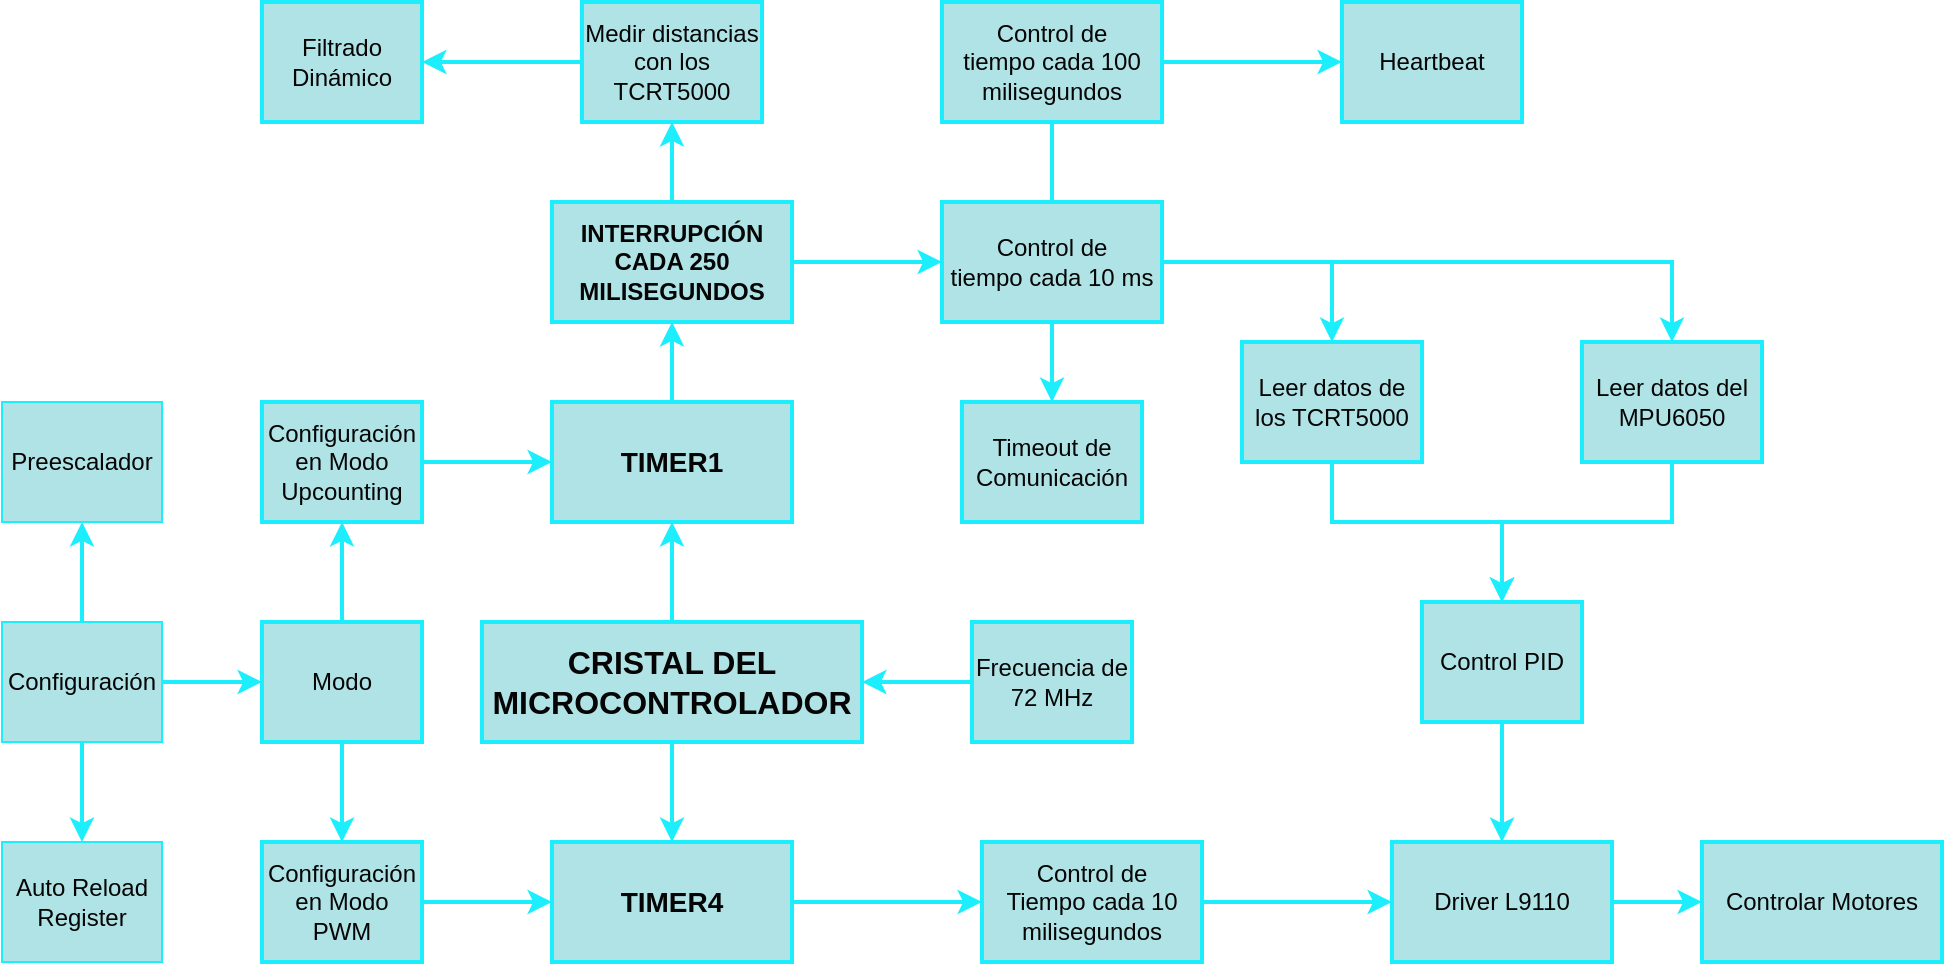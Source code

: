 <mxfile version="24.5.1" type="device">
  <diagram name="Página-1" id="SGPL_euter3jYxrJic7G">
    <mxGraphModel dx="1050" dy="1790" grid="1" gridSize="10" guides="1" tooltips="1" connect="1" arrows="1" fold="1" page="1" pageScale="1" pageWidth="827" pageHeight="1169" math="0" shadow="0">
      <root>
        <mxCell id="0" />
        <mxCell id="1" parent="0" />
        <mxCell id="Kw_hLBKR2tQi6In5yDgc-3" value="" style="edgeStyle=orthogonalEdgeStyle;rounded=0;orthogonalLoop=1;jettySize=auto;html=1;fillColor=#b0e3e6;strokeColor=#1CEEFD;fontColor=#050505;strokeWidth=2;" parent="1" source="Kw_hLBKR2tQi6In5yDgc-1" target="Kw_hLBKR2tQi6In5yDgc-2" edge="1">
          <mxGeometry relative="1" as="geometry" />
        </mxCell>
        <mxCell id="Kw_hLBKR2tQi6In5yDgc-5" value="" style="edgeStyle=orthogonalEdgeStyle;rounded=0;orthogonalLoop=1;jettySize=auto;html=1;fillColor=#b0e3e6;strokeColor=#1CEEFD;fontColor=#050505;strokeWidth=2;" parent="1" source="Kw_hLBKR2tQi6In5yDgc-1" target="Kw_hLBKR2tQi6In5yDgc-4" edge="1">
          <mxGeometry relative="1" as="geometry" />
        </mxCell>
        <mxCell id="Kw_hLBKR2tQi6In5yDgc-1" value="CRISTAL DEL MICROCONTROLADOR" style="whiteSpace=wrap;html=1;fillColor=#b0e3e6;strokeColor=#1CEEFD;fontColor=#050505;fontSize=16;fontStyle=1;strokeWidth=2;" parent="1" vertex="1">
          <mxGeometry x="340" y="250" width="190" height="60" as="geometry" />
        </mxCell>
        <mxCell id="Kw_hLBKR2tQi6In5yDgc-7" value="" style="edgeStyle=orthogonalEdgeStyle;rounded=0;orthogonalLoop=1;jettySize=auto;html=1;fillColor=#b0e3e6;strokeColor=#1CEEFD;fontColor=#050505;strokeWidth=2;" parent="1" source="Kw_hLBKR2tQi6In5yDgc-2" target="Kw_hLBKR2tQi6In5yDgc-6" edge="1">
          <mxGeometry relative="1" as="geometry" />
        </mxCell>
        <mxCell id="Kw_hLBKR2tQi6In5yDgc-2" value="TIMER1" style="whiteSpace=wrap;html=1;fillColor=#b0e3e6;strokeColor=#1CEEFD;fontColor=#050505;fontSize=14;fontStyle=1;strokeWidth=2;" parent="1" vertex="1">
          <mxGeometry x="375" y="140" width="120" height="60" as="geometry" />
        </mxCell>
        <mxCell id="Kw_hLBKR2tQi6In5yDgc-83" value="" style="edgeStyle=orthogonalEdgeStyle;rounded=0;orthogonalLoop=1;jettySize=auto;html=1;fillColor=#b0e3e6;strokeColor=#1CEEFD;fontColor=#050505;strokeWidth=2;" parent="1" source="Kw_hLBKR2tQi6In5yDgc-4" target="Kw_hLBKR2tQi6In5yDgc-81" edge="1">
          <mxGeometry relative="1" as="geometry" />
        </mxCell>
        <mxCell id="Kw_hLBKR2tQi6In5yDgc-4" value="TIMER4" style="whiteSpace=wrap;html=1;fillColor=#b0e3e6;strokeColor=#1CEEFD;fontColor=#050505;fontSize=14;fontStyle=1;strokeWidth=2;" parent="1" vertex="1">
          <mxGeometry x="375" y="360" width="120" height="60" as="geometry" />
        </mxCell>
        <mxCell id="Kw_hLBKR2tQi6In5yDgc-9" value="" style="edgeStyle=orthogonalEdgeStyle;rounded=0;orthogonalLoop=1;jettySize=auto;html=1;fillColor=#b0e3e6;strokeColor=#1CEEFD;fontColor=#050505;strokeWidth=2;" parent="1" source="Kw_hLBKR2tQi6In5yDgc-6" target="Kw_hLBKR2tQi6In5yDgc-8" edge="1">
          <mxGeometry relative="1" as="geometry" />
        </mxCell>
        <mxCell id="Kw_hLBKR2tQi6In5yDgc-69" style="edgeStyle=orthogonalEdgeStyle;rounded=0;orthogonalLoop=1;jettySize=auto;html=1;entryX=0.5;entryY=1;entryDx=0;entryDy=0;fillColor=#b0e3e6;strokeColor=#1CEEFD;fontColor=#050505;strokeWidth=2;" parent="1" source="Kw_hLBKR2tQi6In5yDgc-6" target="Kw_hLBKR2tQi6In5yDgc-24" edge="1">
          <mxGeometry relative="1" as="geometry" />
        </mxCell>
        <mxCell id="Kw_hLBKR2tQi6In5yDgc-6" value="INTERRUPCIÓN CADA 250 MILISEGUNDOS" style="whiteSpace=wrap;html=1;fillColor=#b0e3e6;strokeColor=#1CEEFD;fontColor=#050505;fontStyle=1;strokeWidth=2;" parent="1" vertex="1">
          <mxGeometry x="375" y="40" width="120" height="60" as="geometry" />
        </mxCell>
        <mxCell id="Kw_hLBKR2tQi6In5yDgc-15" value="" style="edgeStyle=orthogonalEdgeStyle;rounded=0;orthogonalLoop=1;jettySize=auto;html=1;fillColor=#b0e3e6;strokeColor=#1CEEFD;fontColor=#050505;strokeWidth=2;" parent="1" source="Kw_hLBKR2tQi6In5yDgc-8" edge="1">
          <mxGeometry relative="1" as="geometry">
            <mxPoint x="625" y="-50" as="targetPoint" />
          </mxGeometry>
        </mxCell>
        <mxCell id="Kw_hLBKR2tQi6In5yDgc-46" style="edgeStyle=orthogonalEdgeStyle;rounded=0;orthogonalLoop=1;jettySize=auto;html=1;entryX=0.5;entryY=0;entryDx=0;entryDy=0;fillColor=#b0e3e6;strokeColor=#1CEEFD;fontColor=#050505;strokeWidth=2;" parent="1" source="Kw_hLBKR2tQi6In5yDgc-8" target="Kw_hLBKR2tQi6In5yDgc-35" edge="1">
          <mxGeometry relative="1" as="geometry" />
        </mxCell>
        <mxCell id="Kw_hLBKR2tQi6In5yDgc-98" style="edgeStyle=orthogonalEdgeStyle;rounded=0;orthogonalLoop=1;jettySize=auto;html=1;entryX=0.5;entryY=0;entryDx=0;entryDy=0;fillColor=#b0e3e6;strokeColor=#1CEEFD;fontColor=#050505;strokeWidth=2;" parent="1" source="Kw_hLBKR2tQi6In5yDgc-8" target="Kw_hLBKR2tQi6In5yDgc-36" edge="1">
          <mxGeometry relative="1" as="geometry" />
        </mxCell>
        <mxCell id="Kw_hLBKR2tQi6In5yDgc-99" style="edgeStyle=orthogonalEdgeStyle;rounded=0;orthogonalLoop=1;jettySize=auto;html=1;entryX=0.5;entryY=0;entryDx=0;entryDy=0;fillColor=#b0e3e6;strokeColor=#1CEEFD;fontColor=#050505;strokeWidth=2;" parent="1" source="Kw_hLBKR2tQi6In5yDgc-8" target="Kw_hLBKR2tQi6In5yDgc-26" edge="1">
          <mxGeometry relative="1" as="geometry" />
        </mxCell>
        <mxCell id="Kw_hLBKR2tQi6In5yDgc-8" value="Control de tiempo&amp;nbsp;&lt;span style=&quot;background-color: initial;&quot;&gt;cada 10 ms&lt;/span&gt;" style="whiteSpace=wrap;html=1;fillColor=#b0e3e6;strokeColor=#1CEEFD;fontColor=#050505;strokeWidth=2;" parent="1" vertex="1">
          <mxGeometry x="570" y="40" width="110" height="60" as="geometry" />
        </mxCell>
        <mxCell id="akP14EcD0Ll3GJ4L5Utq-2" style="edgeStyle=orthogonalEdgeStyle;rounded=0;orthogonalLoop=1;jettySize=auto;html=1;entryX=1;entryY=0.5;entryDx=0;entryDy=0;strokeColor=#1CEEFD;strokeWidth=2;" parent="1" source="Kw_hLBKR2tQi6In5yDgc-24" target="Kw_hLBKR2tQi6In5yDgc-40" edge="1">
          <mxGeometry relative="1" as="geometry" />
        </mxCell>
        <mxCell id="Kw_hLBKR2tQi6In5yDgc-24" value="Medir distancias con los TCRT5000" style="whiteSpace=wrap;html=1;fillColor=#b0e3e6;strokeColor=#1CEEFD;fontColor=#050505;strokeWidth=2;" parent="1" vertex="1">
          <mxGeometry x="390" y="-60" width="90" height="60" as="geometry" />
        </mxCell>
        <mxCell id="Kw_hLBKR2tQi6In5yDgc-105" style="edgeStyle=orthogonalEdgeStyle;rounded=0;orthogonalLoop=1;jettySize=auto;html=1;exitX=0.5;exitY=1;exitDx=0;exitDy=0;entryX=0.5;entryY=0;entryDx=0;entryDy=0;fillColor=#b0e3e6;strokeColor=#1CEEFD;fontColor=#050505;strokeWidth=2;" parent="1" source="Kw_hLBKR2tQi6In5yDgc-26" target="Kw_hLBKR2tQi6In5yDgc-37" edge="1">
          <mxGeometry relative="1" as="geometry">
            <Array as="points">
              <mxPoint x="935" y="200" />
              <mxPoint x="850" y="200" />
            </Array>
          </mxGeometry>
        </mxCell>
        <mxCell id="Kw_hLBKR2tQi6In5yDgc-26" value="Leer datos del MPU6050" style="whiteSpace=wrap;html=1;fillColor=#b0e3e6;strokeColor=#1CEEFD;fontColor=#050505;strokeWidth=2;" parent="1" vertex="1">
          <mxGeometry x="890" y="110" width="90" height="60" as="geometry" />
        </mxCell>
        <mxCell id="Kw_hLBKR2tQi6In5yDgc-28" value="Heartbeat" style="whiteSpace=wrap;html=1;fillColor=#b0e3e6;strokeColor=#1CEEFD;fontColor=#050505;strokeWidth=2;" parent="1" vertex="1">
          <mxGeometry x="770" y="-60" width="90" height="60" as="geometry" />
        </mxCell>
        <mxCell id="Kw_hLBKR2tQi6In5yDgc-35" value="Timeout de Comunicación" style="whiteSpace=wrap;html=1;fillColor=#b0e3e6;strokeColor=#1CEEFD;fontColor=#050505;strokeWidth=2;" parent="1" vertex="1">
          <mxGeometry x="580" y="140" width="90" height="60" as="geometry" />
        </mxCell>
        <mxCell id="Kw_hLBKR2tQi6In5yDgc-104" style="edgeStyle=orthogonalEdgeStyle;rounded=0;orthogonalLoop=1;jettySize=auto;html=1;entryX=0.5;entryY=0;entryDx=0;entryDy=0;fillColor=#b0e3e6;strokeColor=#1CEEFD;fontColor=#050505;strokeWidth=2;" parent="1" source="Kw_hLBKR2tQi6In5yDgc-36" target="Kw_hLBKR2tQi6In5yDgc-37" edge="1">
          <mxGeometry relative="1" as="geometry">
            <Array as="points">
              <mxPoint x="765" y="200" />
              <mxPoint x="850" y="200" />
            </Array>
          </mxGeometry>
        </mxCell>
        <mxCell id="Kw_hLBKR2tQi6In5yDgc-36" value="Leer datos de los TCRT5000" style="whiteSpace=wrap;html=1;fillColor=#b0e3e6;strokeColor=#1CEEFD;fontColor=#050505;strokeWidth=2;" parent="1" vertex="1">
          <mxGeometry x="720" y="110" width="90" height="60" as="geometry" />
        </mxCell>
        <mxCell id="Kw_hLBKR2tQi6In5yDgc-106" style="edgeStyle=orthogonalEdgeStyle;rounded=0;orthogonalLoop=1;jettySize=auto;html=1;entryX=0.5;entryY=0;entryDx=0;entryDy=0;fillColor=#b0e3e6;strokeColor=#1CEEFD;fontColor=#050505;strokeWidth=2;" parent="1" source="Kw_hLBKR2tQi6In5yDgc-37" target="Kw_hLBKR2tQi6In5yDgc-93" edge="1">
          <mxGeometry relative="1" as="geometry" />
        </mxCell>
        <mxCell id="Kw_hLBKR2tQi6In5yDgc-37" value="Control PID" style="whiteSpace=wrap;html=1;fillColor=#b0e3e6;strokeColor=#1CEEFD;fontColor=#050505;strokeWidth=2;" parent="1" vertex="1">
          <mxGeometry x="810" y="240" width="80" height="60" as="geometry" />
        </mxCell>
        <mxCell id="Kw_hLBKR2tQi6In5yDgc-40" value="Filtrado Dinámico" style="whiteSpace=wrap;html=1;fillColor=#b0e3e6;strokeColor=#1CEEFD;fontColor=#050505;strokeWidth=2;" parent="1" vertex="1">
          <mxGeometry x="230" y="-60" width="80" height="60" as="geometry" />
        </mxCell>
        <mxCell id="Kw_hLBKR2tQi6In5yDgc-77" value="" style="edgeStyle=orthogonalEdgeStyle;rounded=0;orthogonalLoop=1;jettySize=auto;html=1;fillColor=#b0e3e6;strokeColor=#1CEEFD;fontColor=#050505;strokeWidth=2;" parent="1" source="Kw_hLBKR2tQi6In5yDgc-76" target="Kw_hLBKR2tQi6In5yDgc-2" edge="1">
          <mxGeometry relative="1" as="geometry" />
        </mxCell>
        <mxCell id="Kw_hLBKR2tQi6In5yDgc-76" value="Configuración en Modo Upcounting" style="whiteSpace=wrap;html=1;fillColor=#b0e3e6;strokeColor=#1CEEFD;fontColor=#050505;strokeWidth=2;" parent="1" vertex="1">
          <mxGeometry x="230" y="140" width="80" height="60" as="geometry" />
        </mxCell>
        <mxCell id="Kw_hLBKR2tQi6In5yDgc-79" value="" style="edgeStyle=orthogonalEdgeStyle;rounded=0;orthogonalLoop=1;jettySize=auto;html=1;fillColor=#b0e3e6;strokeColor=#1CEEFD;fontColor=#050505;strokeWidth=2;" parent="1" source="Kw_hLBKR2tQi6In5yDgc-78" target="Kw_hLBKR2tQi6In5yDgc-4" edge="1">
          <mxGeometry relative="1" as="geometry" />
        </mxCell>
        <mxCell id="Kw_hLBKR2tQi6In5yDgc-78" value="Configuración en Modo PWM" style="whiteSpace=wrap;html=1;fillColor=#b0e3e6;strokeColor=#1CEEFD;fontColor=#050505;strokeWidth=2;" parent="1" vertex="1">
          <mxGeometry x="230" y="360" width="80" height="60" as="geometry" />
        </mxCell>
        <mxCell id="Kw_hLBKR2tQi6In5yDgc-96" value="" style="edgeStyle=orthogonalEdgeStyle;rounded=0;orthogonalLoop=1;jettySize=auto;html=1;fillColor=#b0e3e6;strokeColor=#1CEEFD;fontColor=#050505;strokeWidth=2;" parent="1" source="Kw_hLBKR2tQi6In5yDgc-81" target="Kw_hLBKR2tQi6In5yDgc-93" edge="1">
          <mxGeometry relative="1" as="geometry" />
        </mxCell>
        <mxCell id="Kw_hLBKR2tQi6In5yDgc-81" value="Control de Tie&lt;span style=&quot;background-color: initial;&quot;&gt;mpo&amp;nbsp;&lt;/span&gt;&lt;span style=&quot;background-color: initial;&quot;&gt;cada 10 milisegundos&lt;/span&gt;" style="whiteSpace=wrap;html=1;fillColor=#b0e3e6;strokeColor=#1CEEFD;fontColor=#050505;strokeWidth=2;" parent="1" vertex="1">
          <mxGeometry x="590" y="360" width="110" height="60" as="geometry" />
        </mxCell>
        <mxCell id="akP14EcD0Ll3GJ4L5Utq-1" style="edgeStyle=orthogonalEdgeStyle;rounded=0;orthogonalLoop=1;jettySize=auto;html=1;entryX=0;entryY=0.5;entryDx=0;entryDy=0;strokeColor=#1CEEFD;strokeWidth=2;" parent="1" source="Kw_hLBKR2tQi6In5yDgc-89" target="Kw_hLBKR2tQi6In5yDgc-28" edge="1">
          <mxGeometry relative="1" as="geometry" />
        </mxCell>
        <mxCell id="Kw_hLBKR2tQi6In5yDgc-89" value="Control de tiempo&amp;nbsp;&lt;span style=&quot;background-color: initial;&quot;&gt;cada 100 milisegundos&lt;/span&gt;" style="whiteSpace=wrap;html=1;fillColor=#b0e3e6;strokeColor=#1CEEFD;fontColor=#050505;strokeWidth=2;" parent="1" vertex="1">
          <mxGeometry x="570" y="-60" width="110" height="60" as="geometry" />
        </mxCell>
        <mxCell id="Kw_hLBKR2tQi6In5yDgc-95" value="" style="edgeStyle=orthogonalEdgeStyle;rounded=0;orthogonalLoop=1;jettySize=auto;html=1;fillColor=#b0e3e6;strokeColor=#1CEEFD;fontColor=#050505;strokeWidth=2;" parent="1" source="Kw_hLBKR2tQi6In5yDgc-93" target="Kw_hLBKR2tQi6In5yDgc-94" edge="1">
          <mxGeometry relative="1" as="geometry" />
        </mxCell>
        <mxCell id="Kw_hLBKR2tQi6In5yDgc-93" value="Driver L9110" style="whiteSpace=wrap;html=1;fillColor=#b0e3e6;strokeColor=#1CEEFD;fontColor=#050505;strokeWidth=2;" parent="1" vertex="1">
          <mxGeometry x="795" y="360" width="110" height="60" as="geometry" />
        </mxCell>
        <mxCell id="Kw_hLBKR2tQi6In5yDgc-94" value="Controlar Motores" style="whiteSpace=wrap;html=1;fillColor=#b0e3e6;strokeColor=#1CEEFD;fontColor=#050505;strokeWidth=2;" parent="1" vertex="1">
          <mxGeometry x="950" y="360" width="120" height="60" as="geometry" />
        </mxCell>
        <mxCell id="5z-FYJyhPPmCWukpgpFW-14" value="" style="edgeStyle=orthogonalEdgeStyle;rounded=0;orthogonalLoop=1;jettySize=auto;html=1;strokeWidth=2;strokeColor=#1CEEFD;" edge="1" parent="1" source="5z-FYJyhPPmCWukpgpFW-2" target="Kw_hLBKR2tQi6In5yDgc-76">
          <mxGeometry relative="1" as="geometry" />
        </mxCell>
        <mxCell id="5z-FYJyhPPmCWukpgpFW-15" value="" style="edgeStyle=orthogonalEdgeStyle;rounded=0;orthogonalLoop=1;jettySize=auto;html=1;strokeWidth=2;strokeColor=#1CEEFD;" edge="1" parent="1" source="5z-FYJyhPPmCWukpgpFW-2" target="Kw_hLBKR2tQi6In5yDgc-78">
          <mxGeometry relative="1" as="geometry" />
        </mxCell>
        <mxCell id="5z-FYJyhPPmCWukpgpFW-2" value="Modo" style="whiteSpace=wrap;html=1;fillColor=#b0e3e6;strokeColor=#1CEEFD;fontColor=#050505;strokeWidth=2;" vertex="1" parent="1">
          <mxGeometry x="230" y="250" width="80" height="60" as="geometry" />
        </mxCell>
        <mxCell id="5z-FYJyhPPmCWukpgpFW-11" value="" style="edgeStyle=orthogonalEdgeStyle;rounded=0;orthogonalLoop=1;jettySize=auto;html=1;strokeWidth=2;strokeColor=#1CEEFD;" edge="1" parent="1" source="5z-FYJyhPPmCWukpgpFW-6" target="5z-FYJyhPPmCWukpgpFW-7">
          <mxGeometry relative="1" as="geometry" />
        </mxCell>
        <mxCell id="5z-FYJyhPPmCWukpgpFW-12" value="" style="edgeStyle=orthogonalEdgeStyle;rounded=0;orthogonalLoop=1;jettySize=auto;html=1;strokeWidth=2;strokeColor=#1CEEFD;" edge="1" parent="1" source="5z-FYJyhPPmCWukpgpFW-6" target="5z-FYJyhPPmCWukpgpFW-8">
          <mxGeometry relative="1" as="geometry" />
        </mxCell>
        <mxCell id="5z-FYJyhPPmCWukpgpFW-13" value="" style="edgeStyle=orthogonalEdgeStyle;rounded=0;orthogonalLoop=1;jettySize=auto;html=1;strokeWidth=2;strokeColor=#1CEEFD;" edge="1" parent="1" source="5z-FYJyhPPmCWukpgpFW-6" target="5z-FYJyhPPmCWukpgpFW-2">
          <mxGeometry relative="1" as="geometry" />
        </mxCell>
        <mxCell id="5z-FYJyhPPmCWukpgpFW-6" value="Configuración" style="whiteSpace=wrap;html=1;fillColor=#b0e3e6;strokeColor=#1ceefd;fontColor=#050505;" vertex="1" parent="1">
          <mxGeometry x="100" y="250" width="80" height="60" as="geometry" />
        </mxCell>
        <mxCell id="5z-FYJyhPPmCWukpgpFW-7" value="Preescalador" style="whiteSpace=wrap;html=1;fillColor=#b0e3e6;strokeColor=#1ceefd;fontColor=#050505;" vertex="1" parent="1">
          <mxGeometry x="100" y="140" width="80" height="60" as="geometry" />
        </mxCell>
        <mxCell id="5z-FYJyhPPmCWukpgpFW-8" value="Auto Reload Register" style="whiteSpace=wrap;html=1;fillColor=#b0e3e6;strokeColor=#1ceefd;fontColor=#050505;" vertex="1" parent="1">
          <mxGeometry x="100" y="360" width="80" height="60" as="geometry" />
        </mxCell>
        <mxCell id="5z-FYJyhPPmCWukpgpFW-10" style="edgeStyle=orthogonalEdgeStyle;rounded=0;orthogonalLoop=1;jettySize=auto;html=1;entryX=1;entryY=0.5;entryDx=0;entryDy=0;strokeWidth=2;strokeColor=#1CEEFD;" edge="1" parent="1" source="5z-FYJyhPPmCWukpgpFW-9" target="Kw_hLBKR2tQi6In5yDgc-1">
          <mxGeometry relative="1" as="geometry" />
        </mxCell>
        <mxCell id="5z-FYJyhPPmCWukpgpFW-9" value="Frecuencia de 72 MHz" style="whiteSpace=wrap;html=1;fillColor=#b0e3e6;strokeColor=#1CEEFD;fontColor=#050505;strokeWidth=2;" vertex="1" parent="1">
          <mxGeometry x="585" y="250" width="80" height="60" as="geometry" />
        </mxCell>
      </root>
    </mxGraphModel>
  </diagram>
</mxfile>

